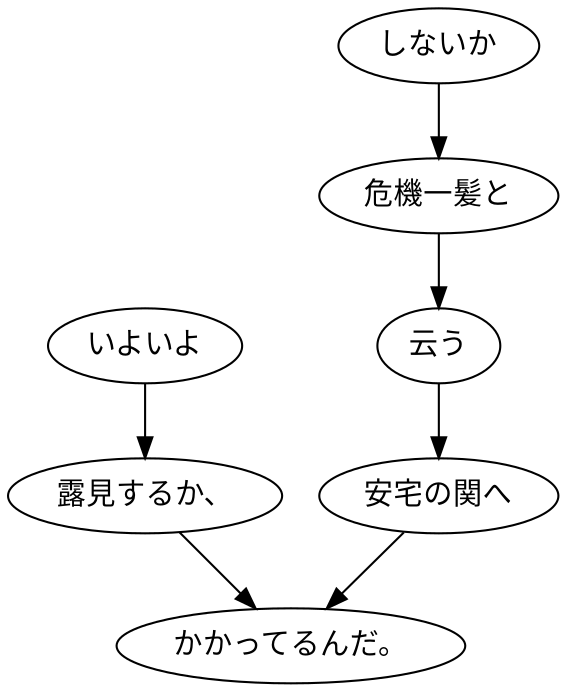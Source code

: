digraph graph8178 {
	node0 [label="いよいよ"];
	node1 [label="露見するか、"];
	node2 [label="しないか"];
	node3 [label="危機一髪と"];
	node4 [label="云う"];
	node5 [label="安宅の関へ"];
	node6 [label="かかってるんだ。"];
	node0 -> node1;
	node1 -> node6;
	node2 -> node3;
	node3 -> node4;
	node4 -> node5;
	node5 -> node6;
}
